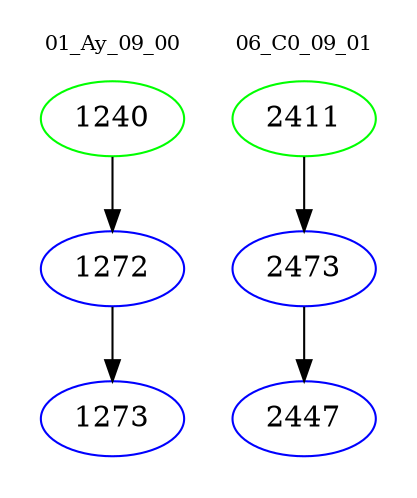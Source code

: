 digraph{
subgraph cluster_0 {
color = white
label = "01_Ay_09_00";
fontsize=10;
T0_1240 [label="1240", color="green"]
T0_1240 -> T0_1272 [color="black"]
T0_1272 [label="1272", color="blue"]
T0_1272 -> T0_1273 [color="black"]
T0_1273 [label="1273", color="blue"]
}
subgraph cluster_1 {
color = white
label = "06_C0_09_01";
fontsize=10;
T1_2411 [label="2411", color="green"]
T1_2411 -> T1_2473 [color="black"]
T1_2473 [label="2473", color="blue"]
T1_2473 -> T1_2447 [color="black"]
T1_2447 [label="2447", color="blue"]
}
}
